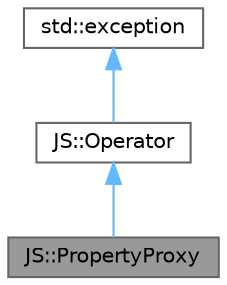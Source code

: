 digraph "JS::PropertyProxy"
{
 // LATEX_PDF_SIZE
  bgcolor="transparent";
  edge [fontname=Helvetica,fontsize=10,labelfontname=Helvetica,labelfontsize=10];
  node [fontname=Helvetica,fontsize=10,shape=box,height=0.2,width=0.4];
  Node1 [id="Node000001",label="JS::PropertyProxy",height=0.2,width=0.4,color="gray40", fillcolor="grey60", style="filled", fontcolor="black",tooltip="Represents a proxy for accessing properties of an object in JavaScript."];
  Node2 -> Node1 [id="edge1_Node000001_Node000002",dir="back",color="steelblue1",style="solid",tooltip=" "];
  Node2 [id="Node000002",label="JS::Operator",height=0.2,width=0.4,color="gray40", fillcolor="white", style="filled",URL="$classJS_1_1Operator.html",tooltip="Represents a JavaScript-like operator in C++ that can perform various operations on values."];
  Node3 -> Node2 [id="edge2_Node000002_Node000003",dir="back",color="steelblue1",style="solid",tooltip=" "];
  Node3 [id="Node000003",label="std::exception",height=0.2,width=0.4,color="gray40", fillcolor="white", style="filled",tooltip=" "];
}
